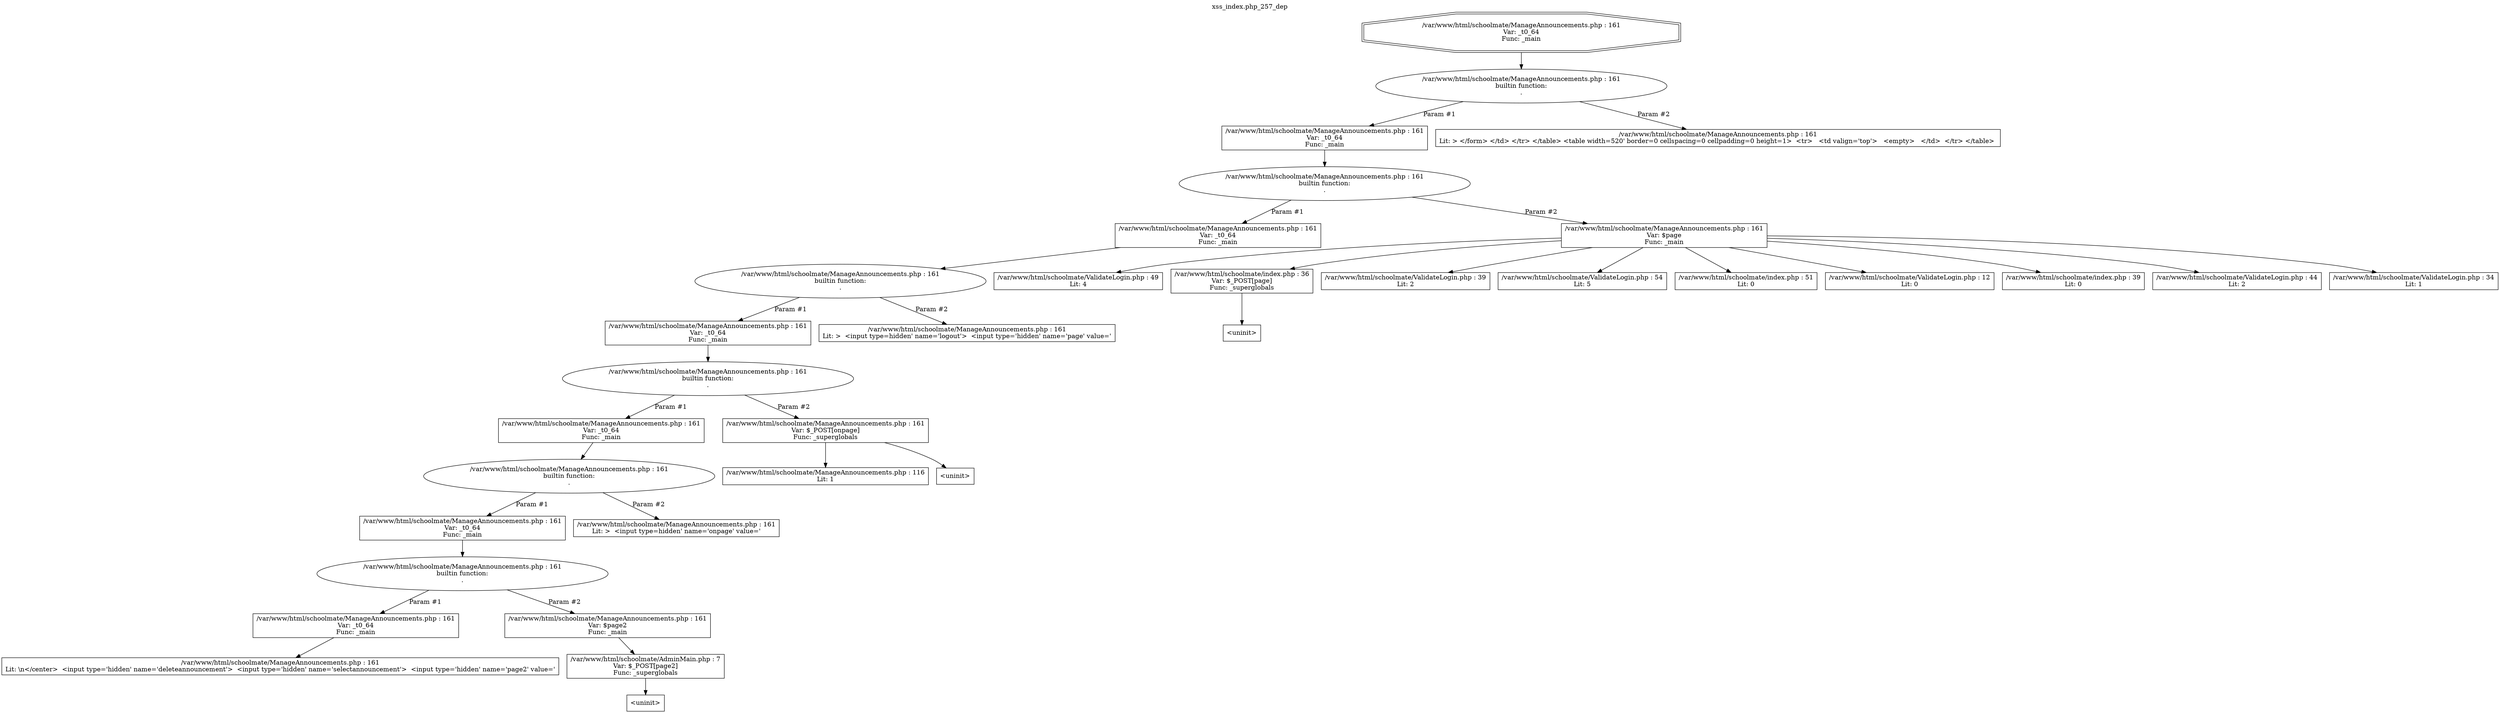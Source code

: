 digraph cfg {
  label="xss_index.php_257_dep";
  labelloc=t;
  n1 [shape=doubleoctagon, label="/var/www/html/schoolmate/ManageAnnouncements.php : 161\nVar: _t0_64\nFunc: _main\n"];
  n2 [shape=ellipse, label="/var/www/html/schoolmate/ManageAnnouncements.php : 161\nbuiltin function:\n.\n"];
  n3 [shape=box, label="/var/www/html/schoolmate/ManageAnnouncements.php : 161\nVar: _t0_64\nFunc: _main\n"];
  n4 [shape=ellipse, label="/var/www/html/schoolmate/ManageAnnouncements.php : 161\nbuiltin function:\n.\n"];
  n5 [shape=box, label="/var/www/html/schoolmate/ManageAnnouncements.php : 161\nVar: _t0_64\nFunc: _main\n"];
  n6 [shape=ellipse, label="/var/www/html/schoolmate/ManageAnnouncements.php : 161\nbuiltin function:\n.\n"];
  n7 [shape=box, label="/var/www/html/schoolmate/ManageAnnouncements.php : 161\nVar: _t0_64\nFunc: _main\n"];
  n8 [shape=ellipse, label="/var/www/html/schoolmate/ManageAnnouncements.php : 161\nbuiltin function:\n.\n"];
  n9 [shape=box, label="/var/www/html/schoolmate/ManageAnnouncements.php : 161\nVar: _t0_64\nFunc: _main\n"];
  n10 [shape=ellipse, label="/var/www/html/schoolmate/ManageAnnouncements.php : 161\nbuiltin function:\n.\n"];
  n11 [shape=box, label="/var/www/html/schoolmate/ManageAnnouncements.php : 161\nVar: _t0_64\nFunc: _main\n"];
  n12 [shape=ellipse, label="/var/www/html/schoolmate/ManageAnnouncements.php : 161\nbuiltin function:\n.\n"];
  n13 [shape=box, label="/var/www/html/schoolmate/ManageAnnouncements.php : 161\nVar: _t0_64\nFunc: _main\n"];
  n14 [shape=box, label="/var/www/html/schoolmate/ManageAnnouncements.php : 161\nLit: \\n</center>  <input type='hidden' name='deleteannouncement'>  <input type='hidden' name='selectannouncement'>  <input type='hidden' name='page2' value='\n"];
  n15 [shape=box, label="/var/www/html/schoolmate/ManageAnnouncements.php : 161\nVar: $page2\nFunc: _main\n"];
  n16 [shape=box, label="/var/www/html/schoolmate/AdminMain.php : 7\nVar: $_POST[page2]\nFunc: _superglobals\n"];
  n17 [shape=box, label="<uninit>"];
  n18 [shape=box, label="/var/www/html/schoolmate/ManageAnnouncements.php : 161\nLit: >  <input type=hidden' name='onpage' value='\n"];
  n19 [shape=box, label="/var/www/html/schoolmate/ManageAnnouncements.php : 161\nVar: $_POST[onpage]\nFunc: _superglobals\n"];
  n20 [shape=box, label="/var/www/html/schoolmate/ManageAnnouncements.php : 116\nLit: 1\n"];
  n21 [shape=box, label="<uninit>"];
  n22 [shape=box, label="/var/www/html/schoolmate/ManageAnnouncements.php : 161\nLit: >  <input type=hidden' name='logout'>  <input type='hidden' name='page' value='\n"];
  n23 [shape=box, label="/var/www/html/schoolmate/ManageAnnouncements.php : 161\nVar: $page\nFunc: _main\n"];
  n24 [shape=box, label="/var/www/html/schoolmate/ValidateLogin.php : 49\nLit: 4\n"];
  n25 [shape=box, label="/var/www/html/schoolmate/index.php : 36\nVar: $_POST[page]\nFunc: _superglobals\n"];
  n26 [shape=box, label="<uninit>"];
  n27 [shape=box, label="/var/www/html/schoolmate/ValidateLogin.php : 39\nLit: 2\n"];
  n28 [shape=box, label="/var/www/html/schoolmate/ValidateLogin.php : 54\nLit: 5\n"];
  n29 [shape=box, label="/var/www/html/schoolmate/index.php : 51\nLit: 0\n"];
  n30 [shape=box, label="/var/www/html/schoolmate/ValidateLogin.php : 12\nLit: 0\n"];
  n31 [shape=box, label="/var/www/html/schoolmate/index.php : 39\nLit: 0\n"];
  n32 [shape=box, label="/var/www/html/schoolmate/ValidateLogin.php : 44\nLit: 2\n"];
  n33 [shape=box, label="/var/www/html/schoolmate/ValidateLogin.php : 34\nLit: 1\n"];
  n34 [shape=box, label="/var/www/html/schoolmate/ManageAnnouncements.php : 161\nLit: > </form> </td> </tr> </table> <table width=520' border=0 cellspacing=0 cellpadding=0 height=1>  <tr>   <td valign='top'>   <empty>   </td>  </tr> </table> \n"];
  n1 -> n2;
  n3 -> n4;
  n5 -> n6;
  n7 -> n8;
  n9 -> n10;
  n11 -> n12;
  n13 -> n14;
  n12 -> n13[label="Param #1"];
  n12 -> n15[label="Param #2"];
  n16 -> n17;
  n15 -> n16;
  n10 -> n11[label="Param #1"];
  n10 -> n18[label="Param #2"];
  n8 -> n9[label="Param #1"];
  n8 -> n19[label="Param #2"];
  n19 -> n20;
  n19 -> n21;
  n6 -> n7[label="Param #1"];
  n6 -> n22[label="Param #2"];
  n4 -> n5[label="Param #1"];
  n4 -> n23[label="Param #2"];
  n23 -> n24;
  n23 -> n25;
  n23 -> n27;
  n23 -> n28;
  n23 -> n29;
  n23 -> n30;
  n23 -> n31;
  n23 -> n32;
  n23 -> n33;
  n25 -> n26;
  n2 -> n3[label="Param #1"];
  n2 -> n34[label="Param #2"];
}
